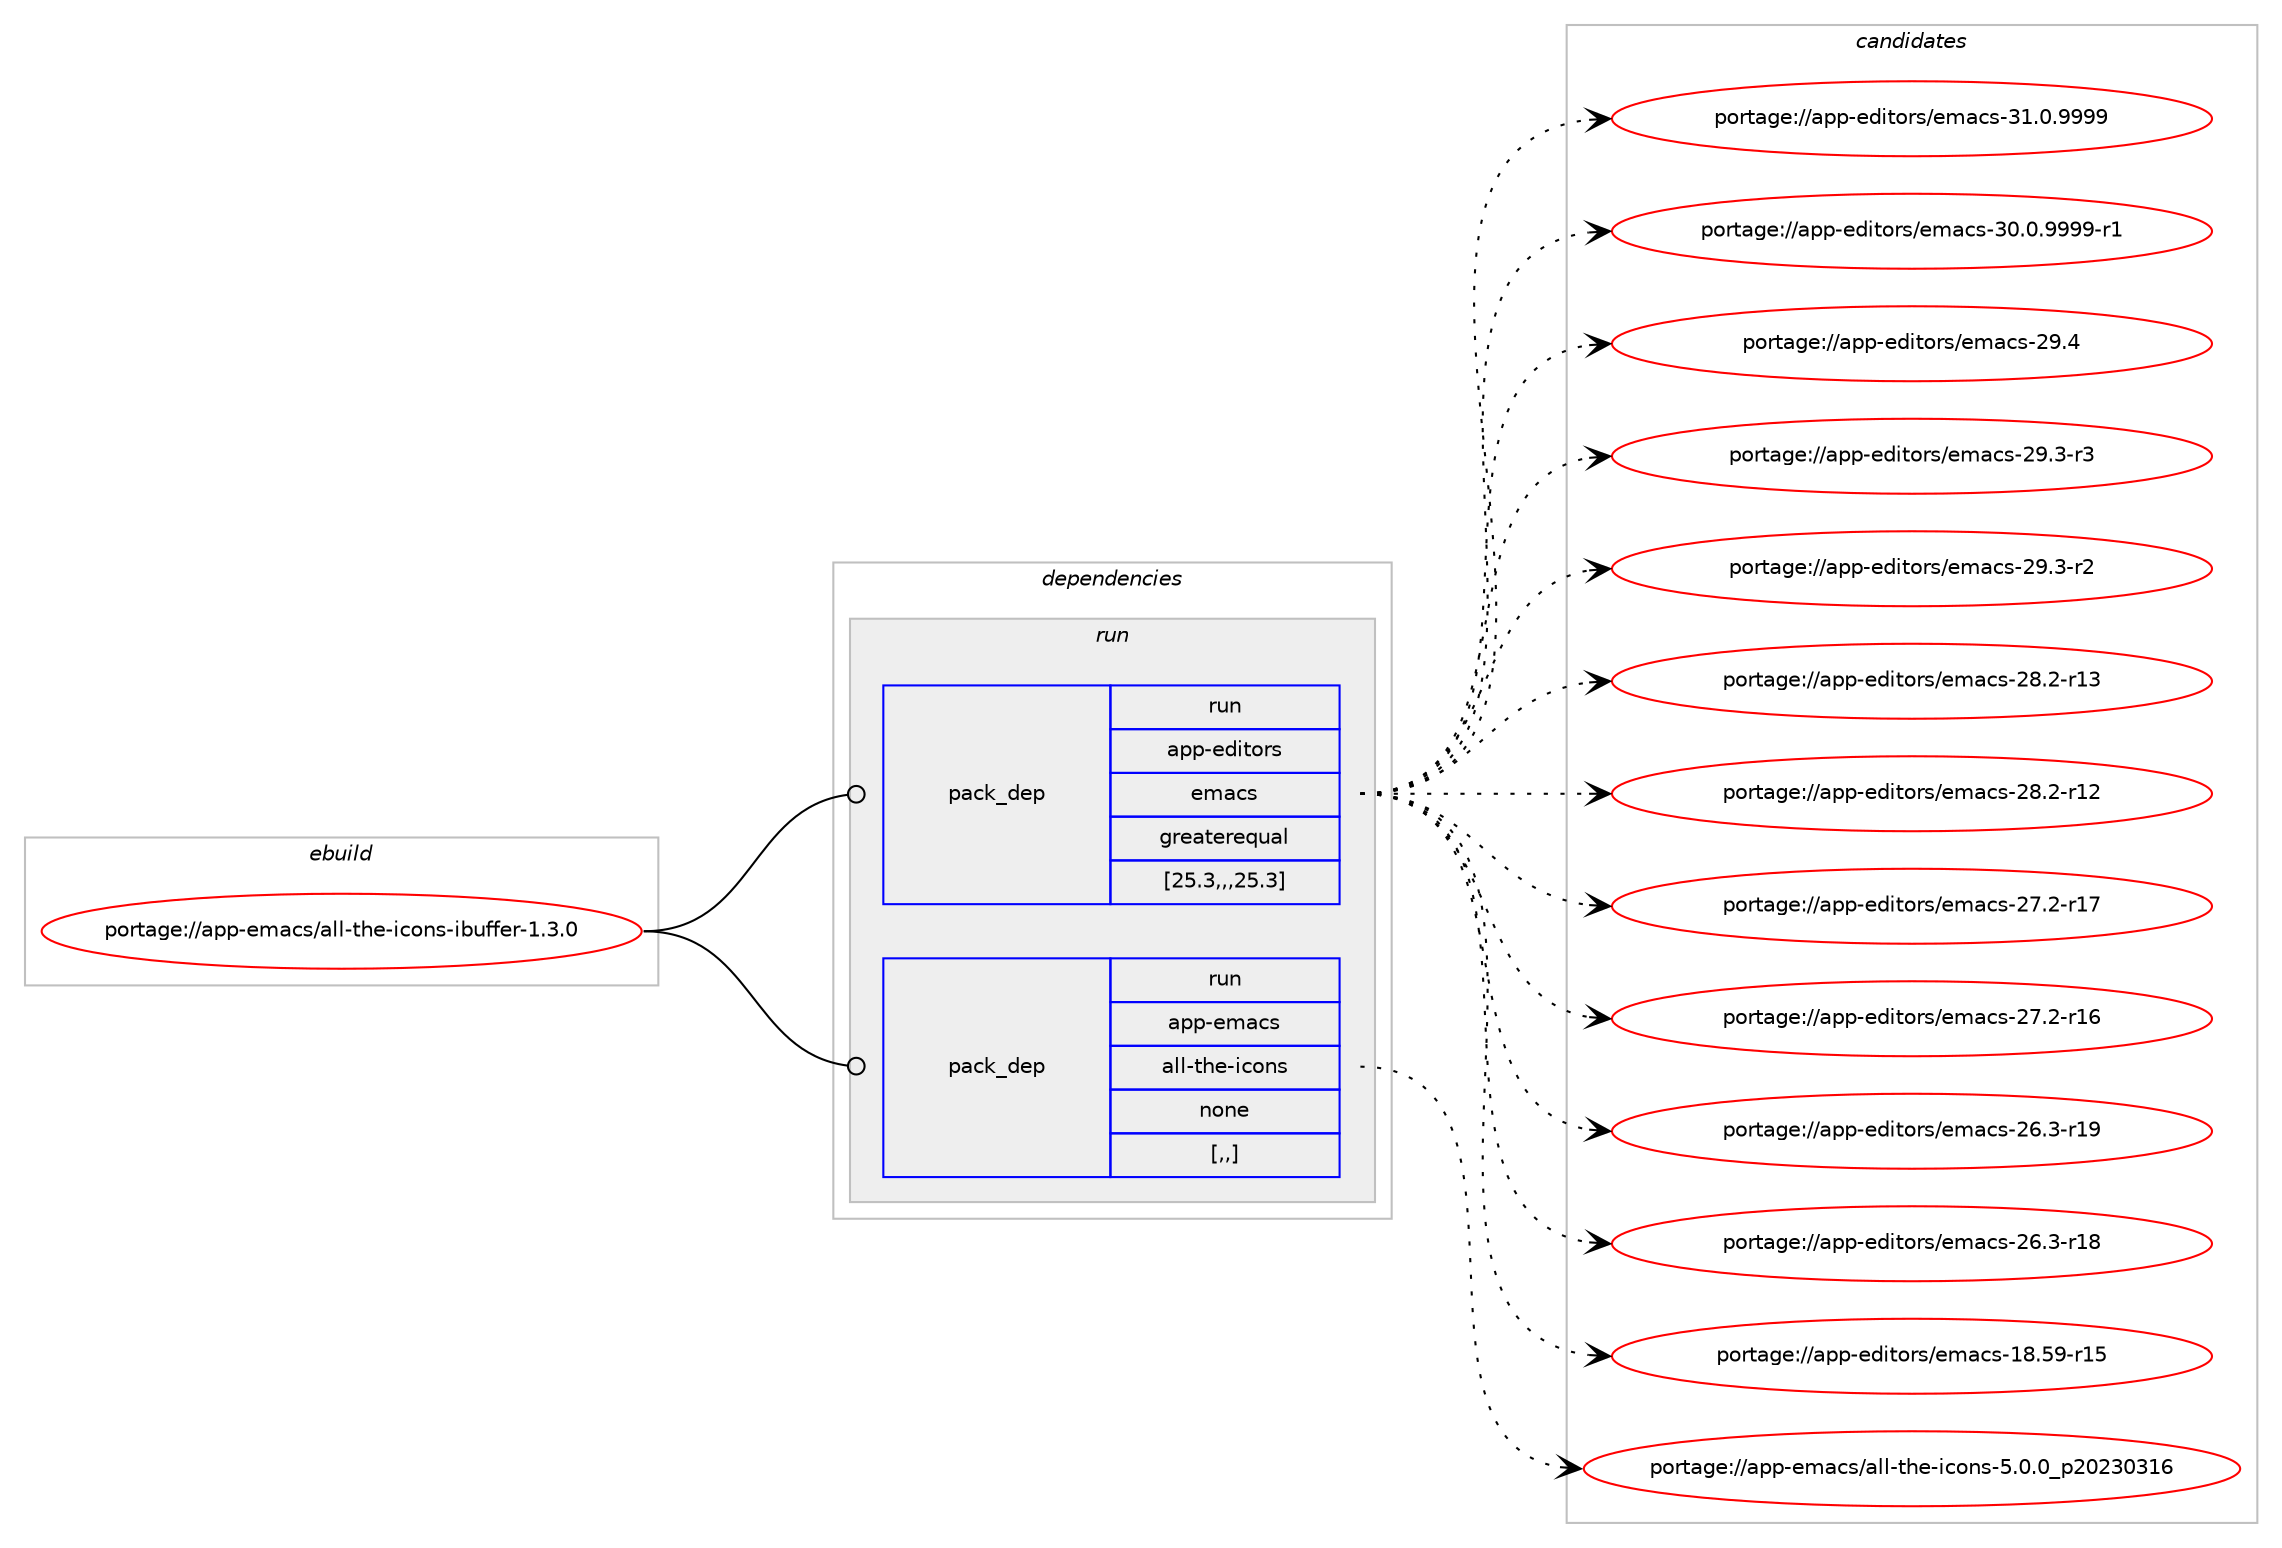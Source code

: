 digraph prolog {

# *************
# Graph options
# *************

newrank=true;
concentrate=true;
compound=true;
graph [rankdir=LR,fontname=Helvetica,fontsize=10,ranksep=1.5];#, ranksep=2.5, nodesep=0.2];
edge  [arrowhead=vee];
node  [fontname=Helvetica,fontsize=10];

# **********
# The ebuild
# **********

subgraph cluster_leftcol {
color=gray;
label=<<i>ebuild</i>>;
id [label="portage://app-emacs/all-the-icons-ibuffer-1.3.0", color=red, width=4, href="../app-emacs/all-the-icons-ibuffer-1.3.0.svg"];
}

# ****************
# The dependencies
# ****************

subgraph cluster_midcol {
color=gray;
label=<<i>dependencies</i>>;
subgraph cluster_compile {
fillcolor="#eeeeee";
style=filled;
label=<<i>compile</i>>;
}
subgraph cluster_compileandrun {
fillcolor="#eeeeee";
style=filled;
label=<<i>compile and run</i>>;
}
subgraph cluster_run {
fillcolor="#eeeeee";
style=filled;
label=<<i>run</i>>;
subgraph pack15925 {
dependency22210 [label=<<TABLE BORDER="0" CELLBORDER="1" CELLSPACING="0" CELLPADDING="4" WIDTH="220"><TR><TD ROWSPAN="6" CELLPADDING="30">pack_dep</TD></TR><TR><TD WIDTH="110">run</TD></TR><TR><TD>app-editors</TD></TR><TR><TD>emacs</TD></TR><TR><TD>greaterequal</TD></TR><TR><TD>[25.3,,,25.3]</TD></TR></TABLE>>, shape=none, color=blue];
}
id:e -> dependency22210:w [weight=20,style="solid",arrowhead="odot"];
subgraph pack15926 {
dependency22211 [label=<<TABLE BORDER="0" CELLBORDER="1" CELLSPACING="0" CELLPADDING="4" WIDTH="220"><TR><TD ROWSPAN="6" CELLPADDING="30">pack_dep</TD></TR><TR><TD WIDTH="110">run</TD></TR><TR><TD>app-emacs</TD></TR><TR><TD>all-the-icons</TD></TR><TR><TD>none</TD></TR><TR><TD>[,,]</TD></TR></TABLE>>, shape=none, color=blue];
}
id:e -> dependency22211:w [weight=20,style="solid",arrowhead="odot"];
}
}

# **************
# The candidates
# **************

subgraph cluster_choices {
rank=same;
color=gray;
label=<<i>candidates</i>>;

subgraph choice15925 {
color=black;
nodesep=1;
choice971121124510110010511611111411547101109979911545514946484657575757 [label="portage://app-editors/emacs-31.0.9999", color=red, width=4,href="../app-editors/emacs-31.0.9999.svg"];
choice9711211245101100105116111114115471011099799115455148464846575757574511449 [label="portage://app-editors/emacs-30.0.9999-r1", color=red, width=4,href="../app-editors/emacs-30.0.9999-r1.svg"];
choice97112112451011001051161111141154710110997991154550574652 [label="portage://app-editors/emacs-29.4", color=red, width=4,href="../app-editors/emacs-29.4.svg"];
choice971121124510110010511611111411547101109979911545505746514511451 [label="portage://app-editors/emacs-29.3-r3", color=red, width=4,href="../app-editors/emacs-29.3-r3.svg"];
choice971121124510110010511611111411547101109979911545505746514511450 [label="portage://app-editors/emacs-29.3-r2", color=red, width=4,href="../app-editors/emacs-29.3-r2.svg"];
choice97112112451011001051161111141154710110997991154550564650451144951 [label="portage://app-editors/emacs-28.2-r13", color=red, width=4,href="../app-editors/emacs-28.2-r13.svg"];
choice97112112451011001051161111141154710110997991154550564650451144950 [label="portage://app-editors/emacs-28.2-r12", color=red, width=4,href="../app-editors/emacs-28.2-r12.svg"];
choice97112112451011001051161111141154710110997991154550554650451144955 [label="portage://app-editors/emacs-27.2-r17", color=red, width=4,href="../app-editors/emacs-27.2-r17.svg"];
choice97112112451011001051161111141154710110997991154550554650451144954 [label="portage://app-editors/emacs-27.2-r16", color=red, width=4,href="../app-editors/emacs-27.2-r16.svg"];
choice97112112451011001051161111141154710110997991154550544651451144957 [label="portage://app-editors/emacs-26.3-r19", color=red, width=4,href="../app-editors/emacs-26.3-r19.svg"];
choice97112112451011001051161111141154710110997991154550544651451144956 [label="portage://app-editors/emacs-26.3-r18", color=red, width=4,href="../app-editors/emacs-26.3-r18.svg"];
choice9711211245101100105116111114115471011099799115454956465357451144953 [label="portage://app-editors/emacs-18.59-r15", color=red, width=4,href="../app-editors/emacs-18.59-r15.svg"];
dependency22210:e -> choice971121124510110010511611111411547101109979911545514946484657575757:w [style=dotted,weight="100"];
dependency22210:e -> choice9711211245101100105116111114115471011099799115455148464846575757574511449:w [style=dotted,weight="100"];
dependency22210:e -> choice97112112451011001051161111141154710110997991154550574652:w [style=dotted,weight="100"];
dependency22210:e -> choice971121124510110010511611111411547101109979911545505746514511451:w [style=dotted,weight="100"];
dependency22210:e -> choice971121124510110010511611111411547101109979911545505746514511450:w [style=dotted,weight="100"];
dependency22210:e -> choice97112112451011001051161111141154710110997991154550564650451144951:w [style=dotted,weight="100"];
dependency22210:e -> choice97112112451011001051161111141154710110997991154550564650451144950:w [style=dotted,weight="100"];
dependency22210:e -> choice97112112451011001051161111141154710110997991154550554650451144955:w [style=dotted,weight="100"];
dependency22210:e -> choice97112112451011001051161111141154710110997991154550554650451144954:w [style=dotted,weight="100"];
dependency22210:e -> choice97112112451011001051161111141154710110997991154550544651451144957:w [style=dotted,weight="100"];
dependency22210:e -> choice97112112451011001051161111141154710110997991154550544651451144956:w [style=dotted,weight="100"];
dependency22210:e -> choice9711211245101100105116111114115471011099799115454956465357451144953:w [style=dotted,weight="100"];
}
subgraph choice15926 {
color=black;
nodesep=1;
choice971121124510110997991154797108108451161041014510599111110115455346484648951125048505148514954 [label="portage://app-emacs/all-the-icons-5.0.0_p20230316", color=red, width=4,href="../app-emacs/all-the-icons-5.0.0_p20230316.svg"];
dependency22211:e -> choice971121124510110997991154797108108451161041014510599111110115455346484648951125048505148514954:w [style=dotted,weight="100"];
}
}

}

